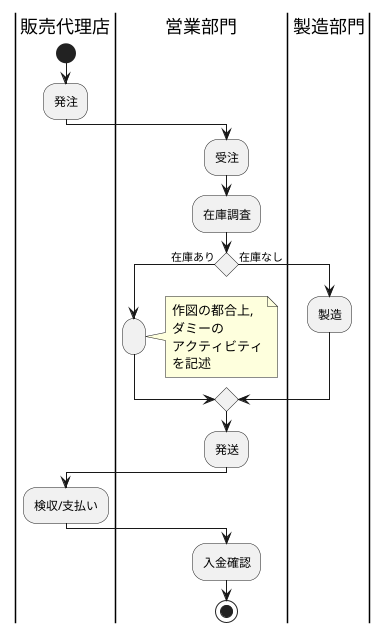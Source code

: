 @startuml  
|販売代理店|
|営業部門|
|製造部門|

|販売代理店|
start
:発注;

|営業部門|
:受注;
:在庫調査;
if () is (在庫あり) then
    :;
    note right
        作図の都合上,
        ダミーの
        アクティビティ
        を記述
    end note
else (在庫なし)
    |製造部門|
    :製造;
|営業部門|
endif
:発送;
|販売代理店|
:検収/支払い;
|営業部門|
:入金確認;
stop

@enduml
